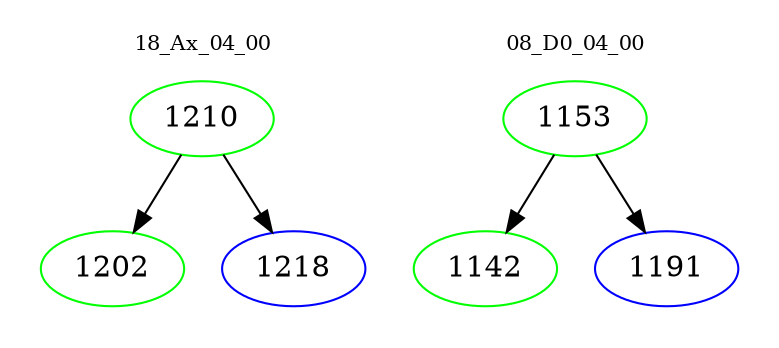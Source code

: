 digraph{
subgraph cluster_0 {
color = white
label = "18_Ax_04_00";
fontsize=10;
T0_1210 [label="1210", color="green"]
T0_1210 -> T0_1202 [color="black"]
T0_1202 [label="1202", color="green"]
T0_1210 -> T0_1218 [color="black"]
T0_1218 [label="1218", color="blue"]
}
subgraph cluster_1 {
color = white
label = "08_D0_04_00";
fontsize=10;
T1_1153 [label="1153", color="green"]
T1_1153 -> T1_1142 [color="black"]
T1_1142 [label="1142", color="green"]
T1_1153 -> T1_1191 [color="black"]
T1_1191 [label="1191", color="blue"]
}
}
